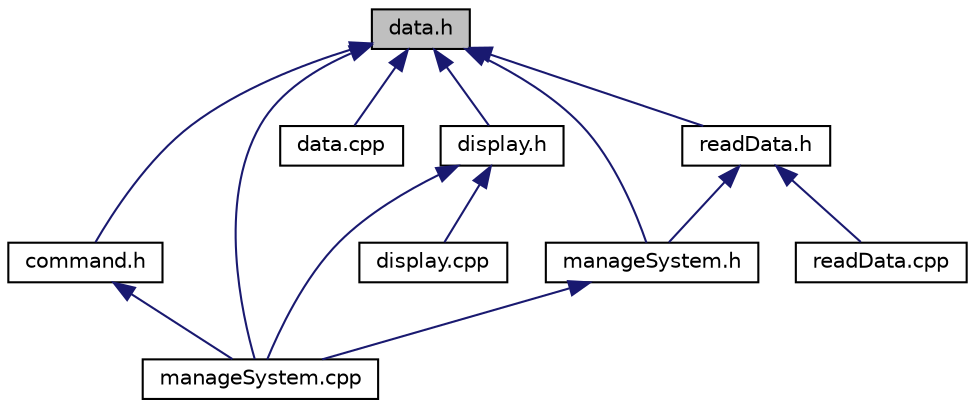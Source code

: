 digraph "data.h"
{
 // LATEX_PDF_SIZE
  edge [fontname="Helvetica",fontsize="10",labelfontname="Helvetica",labelfontsize="10"];
  node [fontname="Helvetica",fontsize="10",shape=record];
  Node1 [label="data.h",height=0.2,width=0.4,color="black", fillcolor="grey75", style="filled", fontcolor="black",tooltip="Khai báo các lớp cơ sở dữ liệu cho sinh viên, giảng viên và khoa."];
  Node1 -> Node2 [dir="back",color="midnightblue",fontsize="10",style="solid"];
  Node2 [label="command.h",height=0.2,width=0.4,color="black", fillcolor="white", style="filled",URL="$command_8h.html",tooltip="Khai báo các lớp lệnh cho hệ thống quản lý sinh viên."];
  Node2 -> Node3 [dir="back",color="midnightblue",fontsize="10",style="solid"];
  Node3 [label="manageSystem.cpp",height=0.2,width=0.4,color="black", fillcolor="white", style="filled",URL="$manageSystem_8cpp.html",tooltip="Triển khai lớp UniversitySystem cho hệ thống quản lý sinh viên."];
  Node1 -> Node4 [dir="back",color="midnightblue",fontsize="10",style="solid"];
  Node4 [label="data.cpp",height=0.2,width=0.4,color="black", fillcolor="white", style="filled",URL="$data_8cpp.html",tooltip="Triển khai các lớp cơ sở dữ liệu cho sinh viên, giảng viên và khoa."];
  Node1 -> Node5 [dir="back",color="midnightblue",fontsize="10",style="solid"];
  Node5 [label="display.h",height=0.2,width=0.4,color="black", fillcolor="white", style="filled",URL="$display_8h.html",tooltip="Khai báo các lớp hiển thị cho cơ sở dữ liệu sinh viên, giảng viên và khoa."];
  Node5 -> Node6 [dir="back",color="midnightblue",fontsize="10",style="solid"];
  Node6 [label="display.cpp",height=0.2,width=0.4,color="black", fillcolor="white", style="filled",URL="$display_8cpp.html",tooltip="Triển khai các lớp hiển thị cho cơ sở dữ liệu sinh viên, giảng viên và khoa."];
  Node5 -> Node3 [dir="back",color="midnightblue",fontsize="10",style="solid"];
  Node1 -> Node7 [dir="back",color="midnightblue",fontsize="10",style="solid"];
  Node7 [label="manageSystem.h",height=0.2,width=0.4,color="black", fillcolor="white", style="filled",URL="$manageSystem_8h.html",tooltip="Triển khai lớp UniversitySystem cho hệ thống quản lý sinh viên."];
  Node7 -> Node3 [dir="back",color="midnightblue",fontsize="10",style="solid"];
  Node1 -> Node8 [dir="back",color="midnightblue",fontsize="10",style="solid"];
  Node8 [label="readData.h",height=0.2,width=0.4,color="black", fillcolor="white", style="filled",URL="$readData_8h.html",tooltip="Khai báo các lớp đọc dữ liệu từ file."];
  Node8 -> Node7 [dir="back",color="midnightblue",fontsize="10",style="solid"];
  Node8 -> Node9 [dir="back",color="midnightblue",fontsize="10",style="solid"];
  Node9 [label="readData.cpp",height=0.2,width=0.4,color="black", fillcolor="white", style="filled",URL="$readData_8cpp.html",tooltip="thực hiện các hàm đọc dữ liệu từ file cho các lớp Faculty, Lecturer và Student."];
  Node1 -> Node3 [dir="back",color="midnightblue",fontsize="10",style="solid"];
}
